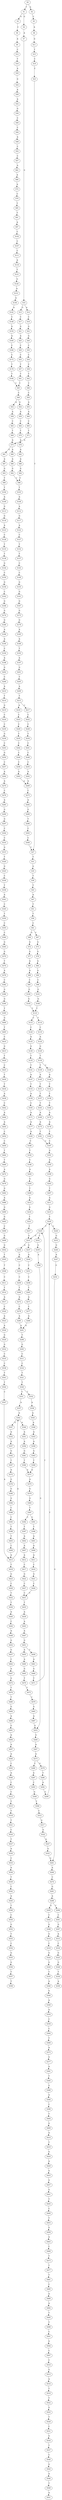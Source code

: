 strict digraph  {
	S0 -> S1 [ label = T ];
	S0 -> S2 [ label = A ];
	S1 -> S3 [ label = A ];
	S1 -> S4 [ label = G ];
	S2 -> S5 [ label = C ];
	S3 -> S6 [ label = C ];
	S4 -> S7 [ label = A ];
	S5 -> S8 [ label = A ];
	S6 -> S9 [ label = A ];
	S7 -> S10 [ label = G ];
	S8 -> S11 [ label = G ];
	S9 -> S12 [ label = C ];
	S10 -> S13 [ label = G ];
	S10 -> S14 [ label = A ];
	S11 -> S15 [ label = T ];
	S12 -> S16 [ label = T ];
	S13 -> S17 [ label = C ];
	S14 -> S18 [ label = C ];
	S15 -> S19 [ label = C ];
	S16 -> S20 [ label = A ];
	S17 -> S21 [ label = G ];
	S18 -> S22 [ label = G ];
	S19 -> S23 [ label = C ];
	S20 -> S24 [ label = G ];
	S21 -> S25 [ label = A ];
	S22 -> S26 [ label = G ];
	S23 -> S27 [ label = T ];
	S24 -> S28 [ label = A ];
	S25 -> S29 [ label = C ];
	S26 -> S30 [ label = C ];
	S27 -> S31 [ label = T ];
	S28 -> S32 [ label = A ];
	S29 -> S33 [ label = C ];
	S30 -> S34 [ label = C ];
	S31 -> S35 [ label = G ];
	S32 -> S36 [ label = G ];
	S33 -> S37 [ label = T ];
	S34 -> S38 [ label = C ];
	S35 -> S39 [ label = T ];
	S36 -> S40 [ label = C ];
	S37 -> S41 [ label = T ];
	S38 -> S42 [ label = T ];
	S39 -> S43 [ label = T ];
	S40 -> S44 [ label = C ];
	S41 -> S45 [ label = T ];
	S42 -> S46 [ label = T ];
	S43 -> S47 [ label = A ];
	S44 -> S48 [ label = A ];
	S45 -> S49 [ label = C ];
	S46 -> S50 [ label = C ];
	S47 -> S51 [ label = T ];
	S48 -> S52 [ label = C ];
	S49 -> S53 [ label = A ];
	S49 -> S54 [ label = G ];
	S50 -> S55 [ label = A ];
	S51 -> S56 [ label = T ];
	S52 -> S57 [ label = C ];
	S53 -> S58 [ label = A ];
	S54 -> S59 [ label = A ];
	S55 -> S60 [ label = A ];
	S56 -> S61 [ label = C ];
	S57 -> S62 [ label = A ];
	S58 -> S63 [ label = C ];
	S59 -> S64 [ label = C ];
	S60 -> S65 [ label = C ];
	S61 -> S66 [ label = G ];
	S61 -> S67 [ label = C ];
	S62 -> S68 [ label = A ];
	S63 -> S69 [ label = T ];
	S64 -> S70 [ label = T ];
	S65 -> S71 [ label = T ];
	S66 -> S72 [ label = G ];
	S67 -> S73 [ label = G ];
	S68 -> S74 [ label = A ];
	S69 -> S75 [ label = A ];
	S70 -> S76 [ label = A ];
	S71 -> S75 [ label = A ];
	S72 -> S77 [ label = G ];
	S73 -> S78 [ label = G ];
	S74 -> S79 [ label = C ];
	S75 -> S80 [ label = A ];
	S75 -> S81 [ label = G ];
	S76 -> S82 [ label = A ];
	S77 -> S83 [ label = A ];
	S78 -> S84 [ label = A ];
	S79 -> S85 [ label = T ];
	S80 -> S86 [ label = A ];
	S81 -> S87 [ label = A ];
	S82 -> S88 [ label = A ];
	S83 -> S89 [ label = A ];
	S84 -> S90 [ label = A ];
	S85 -> S91 [ label = T ];
	S86 -> S92 [ label = G ];
	S87 -> S93 [ label = G ];
	S88 -> S94 [ label = G ];
	S89 -> S95 [ label = C ];
	S90 -> S96 [ label = C ];
	S91 -> S97 [ label = A ];
	S92 -> S98 [ label = C ];
	S93 -> S99 [ label = T ];
	S94 -> S98 [ label = C ];
	S95 -> S100 [ label = G ];
	S96 -> S101 [ label = G ];
	S97 -> S102 [ label = C ];
	S98 -> S103 [ label = T ];
	S99 -> S104 [ label = T ];
	S100 -> S105 [ label = G ];
	S101 -> S106 [ label = G ];
	S102 -> S107 [ label = C ];
	S103 -> S108 [ label = A ];
	S104 -> S109 [ label = A ];
	S105 -> S110 [ label = T ];
	S106 -> S110 [ label = T ];
	S107 -> S111 [ label = C ];
	S108 -> S112 [ label = A ];
	S109 -> S113 [ label = G ];
	S110 -> S114 [ label = T ];
	S110 -> S115 [ label = C ];
	S111 -> S116 [ label = A ];
	S112 -> S117 [ label = G ];
	S113 -> S118 [ label = G ];
	S114 -> S119 [ label = C ];
	S115 -> S120 [ label = C ];
	S116 -> S121 [ label = T ];
	S117 -> S122 [ label = A ];
	S118 -> S123 [ label = A ];
	S119 -> S124 [ label = A ];
	S120 -> S125 [ label = A ];
	S121 -> S126 [ label = G ];
	S122 -> S127 [ label = C ];
	S123 -> S128 [ label = C ];
	S124 -> S129 [ label = G ];
	S125 -> S130 [ label = G ];
	S126 -> S131 [ label = A ];
	S127 -> S132 [ label = T ];
	S128 -> S133 [ label = T ];
	S129 -> S134 [ label = T ];
	S130 -> S135 [ label = T ];
	S131 -> S136 [ label = G ];
	S132 -> S137 [ label = T ];
	S133 -> S138 [ label = T ];
	S134 -> S139 [ label = T ];
	S134 -> S140 [ label = C ];
	S135 -> S141 [ label = T ];
	S136 -> S142 [ label = A ];
	S137 -> S143 [ label = C ];
	S138 -> S144 [ label = G ];
	S139 -> S145 [ label = A ];
	S140 -> S146 [ label = A ];
	S141 -> S147 [ label = A ];
	S142 -> S148 [ label = C ];
	S143 -> S149 [ label = C ];
	S144 -> S150 [ label = C ];
	S145 -> S151 [ label = T ];
	S146 -> S152 [ label = T ];
	S147 -> S153 [ label = T ];
	S148 -> S154 [ label = G ];
	S149 -> S155 [ label = G ];
	S150 -> S156 [ label = G ];
	S151 -> S157 [ label = T ];
	S152 -> S158 [ label = T ];
	S153 -> S159 [ label = A ];
	S154 -> S160 [ label = A ];
	S155 -> S161 [ label = G ];
	S156 -> S162 [ label = C ];
	S157 -> S163 [ label = T ];
	S158 -> S164 [ label = T ];
	S159 -> S165 [ label = C ];
	S160 -> S166 [ label = C ];
	S161 -> S167 [ label = G ];
	S162 -> S168 [ label = G ];
	S163 -> S169 [ label = A ];
	S164 -> S170 [ label = A ];
	S165 -> S171 [ label = A ];
	S166 -> S172 [ label = C ];
	S167 -> S173 [ label = G ];
	S168 -> S174 [ label = G ];
	S169 -> S175 [ label = A ];
	S170 -> S176 [ label = A ];
	S171 -> S177 [ label = A ];
	S172 -> S178 [ label = T ];
	S173 -> S179 [ label = G ];
	S174 -> S180 [ label = G ];
	S175 -> S181 [ label = T ];
	S176 -> S182 [ label = T ];
	S177 -> S183 [ label = A ];
	S178 -> S184 [ label = T ];
	S179 -> S185 [ label = A ];
	S180 -> S186 [ label = A ];
	S181 -> S187 [ label = C ];
	S182 -> S187 [ label = C ];
	S183 -> S188 [ label = C ];
	S184 -> S45 [ label = T ];
	S185 -> S189 [ label = A ];
	S186 -> S190 [ label = A ];
	S187 -> S191 [ label = G ];
	S188 -> S192 [ label = T ];
	S189 -> S193 [ label = T ];
	S190 -> S194 [ label = C ];
	S191 -> S195 [ label = A ];
	S192 -> S196 [ label = C ];
	S193 -> S197 [ label = A ];
	S194 -> S198 [ label = A ];
	S195 -> S199 [ label = A ];
	S196 -> S200 [ label = A ];
	S197 -> S201 [ label = G ];
	S198 -> S202 [ label = G ];
	S199 -> S203 [ label = G ];
	S200 -> S204 [ label = G ];
	S201 -> S205 [ label = T ];
	S202 -> S206 [ label = C ];
	S203 -> S207 [ label = T ];
	S204 -> S208 [ label = T ];
	S205 -> S209 [ label = A ];
	S206 -> S210 [ label = A ];
	S207 -> S211 [ label = A ];
	S208 -> S212 [ label = A ];
	S209 -> S213 [ label = T ];
	S210 -> S214 [ label = T ];
	S211 -> S215 [ label = G ];
	S212 -> S216 [ label = G ];
	S213 -> S217 [ label = C ];
	S213 -> S218 [ label = A ];
	S214 -> S219 [ label = G ];
	S215 -> S220 [ label = T ];
	S216 -> S221 [ label = T ];
	S217 -> S222 [ label = C ];
	S218 -> S223 [ label = C ];
	S219 -> S224 [ label = C ];
	S220 -> S225 [ label = T ];
	S220 -> S226 [ label = C ];
	S221 -> S227 [ label = T ];
	S222 -> S228 [ label = C ];
	S223 -> S229 [ label = C ];
	S224 -> S230 [ label = C ];
	S225 -> S231 [ label = G ];
	S225 -> S232 [ label = C ];
	S226 -> S233 [ label = G ];
	S227 -> S231 [ label = G ];
	S228 -> S234 [ label = T ];
	S229 -> S235 [ label = T ];
	S230 -> S236 [ label = G ];
	S231 -> S237 [ label = G ];
	S231 -> S238 [ label = A ];
	S232 -> S239 [ label = G ];
	S233 -> S240 [ label = G ];
	S234 -> S241 [ label = C ];
	S235 -> S242 [ label = C ];
	S236 -> S243 [ label = C ];
	S237 -> S244 [ label = A ];
	S238 -> S245 [ label = A ];
	S239 -> S246 [ label = A ];
	S240 -> S247 [ label = A ];
	S241 -> S248 [ label = C ];
	S242 -> S249 [ label = C ];
	S243 -> S250 [ label = G ];
	S244 -> S251 [ label = C ];
	S245 -> S252 [ label = C ];
	S246 -> S253 [ label = G ];
	S247 -> S254 [ label = G ];
	S248 -> S255 [ label = C ];
	S249 -> S256 [ label = C ];
	S250 -> S257 [ label = C ];
	S251 -> S258 [ label = C ];
	S252 -> S259 [ label = C ];
	S253 -> S260 [ label = G ];
	S254 -> S261 [ label = G ];
	S255 -> S262 [ label = A ];
	S256 -> S263 [ label = A ];
	S257 -> S264 [ label = A ];
	S258 -> S265 [ label = T ];
	S259 -> S266 [ label = T ];
	S260 -> S267 [ label = A ];
	S261 -> S268 [ label = A ];
	S262 -> S269 [ label = A ];
	S263 -> S269 [ label = A ];
	S264 -> S270 [ label = A ];
	S265 -> S271 [ label = A ];
	S266 -> S272 [ label = A ];
	S267 -> S273 [ label = A ];
	S268 -> S274 [ label = C ];
	S269 -> S275 [ label = C ];
	S270 -> S276 [ label = C ];
	S271 -> S277 [ label = C ];
	S272 -> S278 [ label = C ];
	S273 -> S279 [ label = G ];
	S273 -> S280 [ label = C ];
	S274 -> S281 [ label = G ];
	S275 -> S282 [ label = A ];
	S276 -> S283 [ label = A ];
	S277 -> S284 [ label = A ];
	S278 -> S285 [ label = A ];
	S279 -> S286 [ label = T ];
	S280 -> S287 [ label = A ];
	S281 -> S288 [ label = A ];
	S282 -> S289 [ label = G ];
	S283 -> S290 [ label = G ];
	S284 -> S291 [ label = A ];
	S285 -> S291 [ label = A ];
	S286 -> S292 [ label = A ];
	S287 -> S293 [ label = C ];
	S288 -> S294 [ label = C ];
	S288 -> S295 [ label = G ];
	S289 -> S296 [ label = T ];
	S290 -> S297 [ label = G ];
	S291 -> S298 [ label = T ];
	S292 -> S299 [ label = G ];
	S293 -> S300 [ label = G ];
	S294 -> S301 [ label = C ];
	S295 -> S302 [ label = C ];
	S296 -> S303 [ label = C ];
	S297 -> S304 [ label = C ];
	S298 -> S305 [ label = G ];
	S299 -> S220 [ label = T ];
	S300 -> S306 [ label = T ];
	S301 -> S307 [ label = G ];
	S302 -> S308 [ label = G ];
	S303 -> S309 [ label = C ];
	S304 -> S310 [ label = C ];
	S305 -> S311 [ label = C ];
	S306 -> S312 [ label = C ];
	S307 -> S313 [ label = A ];
	S308 -> S314 [ label = G ];
	S309 -> S27 [ label = T ];
	S310 -> S315 [ label = G ];
	S311 -> S316 [ label = C ];
	S312 -> S317 [ label = G ];
	S313 -> S318 [ label = C ];
	S314 -> S319 [ label = C ];
	S315 -> S320 [ label = T ];
	S316 -> S321 [ label = T ];
	S317 -> S322 [ label = G ];
	S318 -> S323 [ label = G ];
	S319 -> S324 [ label = G ];
	S320 -> S325 [ label = G ];
	S321 -> S326 [ label = T ];
	S322 -> S327 [ label = A ];
	S323 -> S328 [ label = G ];
	S324 -> S329 [ label = G ];
	S325 -> S330 [ label = C ];
	S326 -> S331 [ label = C ];
	S326 -> S332 [ label = T ];
	S327 -> S333 [ label = G ];
	S328 -> S334 [ label = T ];
	S329 -> S335 [ label = T ];
	S330 -> S336 [ label = T ];
	S331 -> S337 [ label = A ];
	S332 -> S338 [ label = A ];
	S333 -> S261 [ label = G ];
	S334 -> S339 [ label = A ];
	S335 -> S340 [ label = A ];
	S336 -> S341 [ label = A ];
	S337 -> S342 [ label = A ];
	S338 -> S343 [ label = A ];
	S340 -> S344 [ label = G ];
	S341 -> S345 [ label = C ];
	S342 -> S346 [ label = A ];
	S342 -> S347 [ label = G ];
	S343 -> S348 [ label = A ];
	S344 -> S349 [ label = A ];
	S345 -> S350 [ label = T ];
	S346 -> S351 [ label = A ];
	S347 -> S352 [ label = A ];
	S348 -> S353 [ label = A ];
	S349 -> S354 [ label = A ];
	S350 -> S355 [ label = C ];
	S351 -> S356 [ label = A ];
	S352 -> S357 [ label = A ];
	S353 -> S358 [ label = A ];
	S354 -> S359 [ label = C ];
	S355 -> S360 [ label = C ];
	S356 -> S361 [ label = G ];
	S357 -> S362 [ label = G ];
	S358 -> S363 [ label = G ];
	S359 -> S364 [ label = C ];
	S360 -> S365 [ label = G ];
	S361 -> S366 [ label = T ];
	S362 -> S367 [ label = T ];
	S363 -> S368 [ label = T ];
	S364 -> S369 [ label = T ];
	S365 -> S370 [ label = G ];
	S366 -> S371 [ label = A ];
	S367 -> S372 [ label = A ];
	S368 -> S371 [ label = A ];
	S369 -> S373 [ label = A ];
	S370 -> S374 [ label = T ];
	S371 -> S375 [ label = A ];
	S372 -> S376 [ label = G ];
	S373 -> S377 [ label = G ];
	S374 -> S378 [ label = A ];
	S375 -> S379 [ label = G ];
	S376 -> S380 [ label = G ];
	S377 -> S381 [ label = A ];
	S378 -> S382 [ label = C ];
	S379 -> S383 [ label = G ];
	S380 -> S384 [ label = G ];
	S381 -> S385 [ label = T ];
	S382 -> S386 [ label = G ];
	S383 -> S387 [ label = T ];
	S384 -> S388 [ label = C ];
	S385 -> S389 [ label = G ];
	S386 -> S390 [ label = G ];
	S387 -> S391 [ label = G ];
	S387 -> S392 [ label = C ];
	S388 -> S393 [ label = C ];
	S389 -> S394 [ label = A ];
	S390 -> S395 [ label = T ];
	S391 -> S396 [ label = T ];
	S392 -> S397 [ label = T ];
	S393 -> S398 [ label = T ];
	S394 -> S399 [ label = C ];
	S395 -> S400 [ label = G ];
	S396 -> S401 [ label = A ];
	S397 -> S402 [ label = A ];
	S398 -> S403 [ label = T ];
	S399 -> S404 [ label = T ];
	S400 -> S405 [ label = T ];
	S401 -> S406 [ label = A ];
	S402 -> S407 [ label = A ];
	S403 -> S408 [ label = C ];
	S404 -> S409 [ label = G ];
	S405 -> S410 [ label = C ];
	S406 -> S411 [ label = A ];
	S407 -> S412 [ label = A ];
	S408 -> S413 [ label = A ];
	S409 -> S414 [ label = A ];
	S410 -> S415 [ label = G ];
	S411 -> S416 [ label = C ];
	S412 -> S417 [ label = C ];
	S413 -> S418 [ label = T ];
	S413 -> S342 [ label = A ];
	S414 -> S419 [ label = T ];
	S415 -> S420 [ label = T ];
	S416 -> S421 [ label = G ];
	S417 -> S422 [ label = G ];
	S418 -> S423 [ label = G ];
	S419 -> S424 [ label = G ];
	S420 -> S425 [ label = C ];
	S421 -> S426 [ label = C ];
	S422 -> S427 [ label = C ];
	S423 -> S428 [ label = C ];
	S424 -> S429 [ label = A ];
	S425 -> S430 [ label = T ];
	S426 -> S431 [ label = C ];
	S427 -> S431 [ label = C ];
	S428 -> S432 [ label = T ];
	S429 -> S433 [ label = G ];
	S430 -> S434 [ label = T ];
	S431 -> S435 [ label = T ];
	S432 -> S436 [ label = T ];
	S433 -> S437 [ label = G ];
	S434 -> S438 [ label = A ];
	S435 -> S439 [ label = A ];
	S436 -> S440 [ label = A ];
	S437 -> S441 [ label = G ];
	S438 -> S442 [ label = C ];
	S439 -> S443 [ label = A ];
	S440 -> S444 [ label = C ];
	S441 -> S445 [ label = T ];
	S442 -> S446 [ label = A ];
	S443 -> S447 [ label = A ];
	S444 -> S448 [ label = A ];
	S445 -> S449 [ label = C ];
	S446 -> S450 [ label = A ];
	S447 -> S451 [ label = G ];
	S448 -> S452 [ label = G ];
	S449 -> S453 [ label = T ];
	S450 -> S454 [ label = C ];
	S451 -> S455 [ label = A ];
	S451 -> S456 [ label = T ];
	S452 -> S457 [ label = G ];
	S453 -> S458 [ label = G ];
	S454 -> S459 [ label = C ];
	S455 -> S460 [ label = A ];
	S456 -> S461 [ label = A ];
	S457 -> S462 [ label = C ];
	S458 -> S463 [ label = A ];
	S459 -> S464 [ label = T ];
	S460 -> S465 [ label = G ];
	S461 -> S466 [ label = G ];
	S462 -> S467 [ label = A ];
	S463 -> S468 [ label = C ];
	S464 -> S469 [ label = T ];
	S465 -> S470 [ label = T ];
	S466 -> S471 [ label = T ];
	S467 -> S472 [ label = G ];
	S468 -> S473 [ label = T ];
	S469 -> S474 [ label = A ];
	S470 -> S475 [ label = T ];
	S471 -> S225 [ label = T ];
	S472 -> S476 [ label = T ];
	S473 -> S477 [ label = T ];
	S474 -> S478 [ label = G ];
	S475 -> S479 [ label = C ];
	S476 -> S480 [ label = T ];
	S477 -> S481 [ label = T ];
	S478 -> S482 [ label = G ];
	S479 -> S483 [ label = G ];
	S480 -> S484 [ label = G ];
	S481 -> S485 [ label = C ];
	S482 -> S486 [ label = A ];
	S483 -> S487 [ label = A ];
	S484 -> S488 [ label = A ];
	S485 -> S489 [ label = A ];
	S486 -> S490 [ label = G ];
	S487 -> S253 [ label = G ];
	S488 -> S491 [ label = G ];
	S489 -> S492 [ label = A ];
	S490 -> S493 [ label = G ];
	S491 -> S494 [ label = A ];
	S492 -> S495 [ label = T ];
	S493 -> S496 [ label = C ];
	S494 -> S497 [ label = A ];
	S495 -> S498 [ label = T ];
	S496 -> S499 [ label = G ];
	S497 -> S500 [ label = A ];
	S498 -> S501 [ label = C ];
	S499 -> S502 [ label = G ];
	S500 -> S503 [ label = C ];
	S501 -> S504 [ label = G ];
	S502 -> S505 [ label = T ];
	S503 -> S506 [ label = A ];
	S504 -> S507 [ label = C ];
	S505 -> S508 [ label = T ];
	S506 -> S509 [ label = C ];
	S507 -> S510 [ label = C ];
	S508 -> S511 [ label = C ];
	S509 -> S512 [ label = C ];
	S510 -> S513 [ label = G ];
	S511 -> S514 [ label = T ];
	S512 -> S515 [ label = T ];
	S513 -> S516 [ label = A ];
	S514 -> S517 [ label = A ];
	S515 -> S518 [ label = T ];
	S516 -> S519 [ label = T ];
	S517 -> S520 [ label = C ];
	S518 -> S521 [ label = T ];
	S519 -> S522 [ label = T ];
	S520 -> S523 [ label = A ];
	S521 -> S524 [ label = C ];
	S522 -> S525 [ label = G ];
	S523 -> S526 [ label = A ];
	S524 -> S527 [ label = T ];
	S525 -> S528 [ label = T ];
	S526 -> S529 [ label = G ];
	S527 -> S530 [ label = A ];
	S528 -> S531 [ label = C ];
	S529 -> S532 [ label = G ];
	S530 -> S533 [ label = C ];
	S531 -> S534 [ label = G ];
	S532 -> S535 [ label = C ];
	S533 -> S536 [ label = A ];
	S534 -> S537 [ label = T ];
	S535 -> S538 [ label = C ];
	S536 -> S539 [ label = T ];
	S537 -> S540 [ label = C ];
	S538 -> S541 [ label = T ];
	S539 -> S542 [ label = C ];
	S540 -> S543 [ label = G ];
	S541 -> S544 [ label = T ];
	S542 -> S545 [ label = A ];
	S543 -> S546 [ label = A ];
	S544 -> S547 [ label = C ];
	S545 -> S548 [ label = T ];
	S546 -> S549 [ label = T ];
	S547 -> S413 [ label = A ];
	S548 -> S550 [ label = C ];
	S549 -> S551 [ label = A ];
	S550 -> S552 [ label = G ];
	S552 -> S553 [ label = T ];
	S553 -> S554 [ label = C ];
	S554 -> S555 [ label = G ];
	S555 -> S556 [ label = G ];
	S556 -> S557 [ label = T ];
	S557 -> S558 [ label = T ];
}
